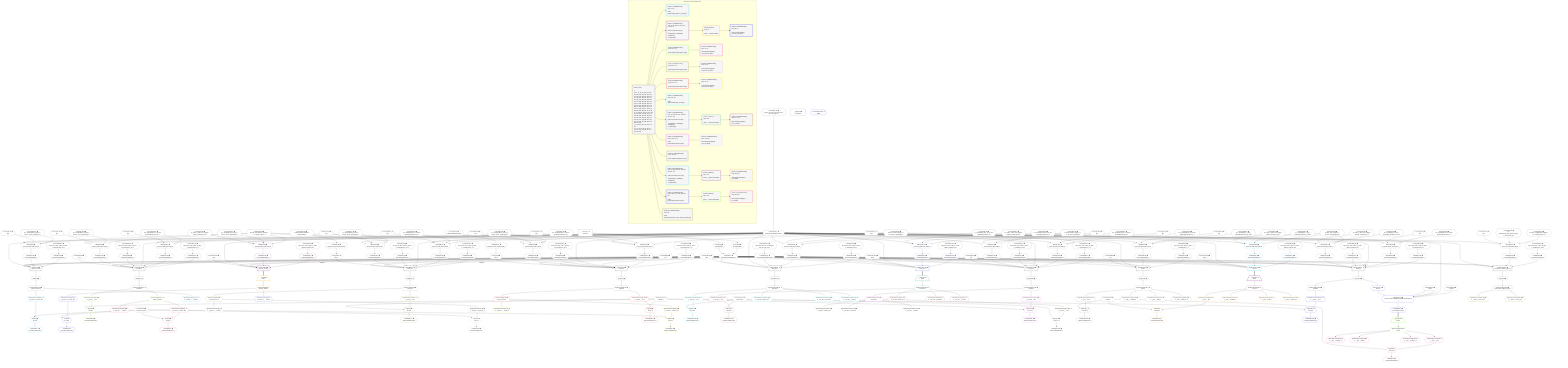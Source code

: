 %%{init: {'themeVariables': { 'fontSize': '12px'}}}%%
graph TD
    classDef path fill:#eee,stroke:#000,color:#000
    classDef plan fill:#fff,stroke-width:1px,color:#000
    classDef itemplan fill:#fff,stroke-width:2px,color:#000
    classDef unbatchedplan fill:#dff,stroke-width:1px,color:#000
    classDef sideeffectplan fill:#fcc,stroke-width:2px,color:#000
    classDef bucket fill:#f6f6f6,color:#000,stroke-width:2px,text-align:left


    %% plan dependencies
    PgSelect33[["PgSelect[33∈0] ➊<br />ᐸpersonᐳ"]]:::plan
    Object10{{"Object[10∈0] ➊<br />ᐸ{pgSettings,withPgClient}ᐳ"}}:::plan
    Constant460{{"Constant[460∈0] ➊<br />ᐸ1ᐳ"}}:::plan
    Lambda211{{"Lambda[211∈0] ➊<br />ᐸcalculateLimitAndOffsetSQLᐳ"}}:::plan
    Lambda244{{"Lambda[244∈0] ➊<br />ᐸcalculateOrderBySQLᐳ"}}:::plan
    Lambda249{{"Lambda[249∈0] ➊<br />ᐸcalculateOrderBySQLᐳ"}}:::plan
    Lambda208{{"Lambda[208∈0] ➊<br />ᐸcalculateShouldReverseOrderᐳ"}}:::plan
    Lambda260{{"Lambda[260∈0] ➊<br />ᐸcalculateOrderBySQLᐳ"}}:::plan
    Lambda265{{"Lambda[265∈0] ➊<br />ᐸcalculateOrderBySQLᐳ"}}:::plan
    Object10 & Constant460 & Lambda211 & Lambda244 & Lambda249 & Lambda208 & Lambda211 & Lambda260 & Lambda265 --> PgSelect33
    PgSelect56[["PgSelect[56∈0] ➊<br />ᐸpersonᐳ"]]:::plan
    Access54{{"Access[54∈0] ➊<br />ᐸ53.1ᐳ"}}:::plan
    Lambda274{{"Lambda[274∈0] ➊<br />ᐸcalculateOrderBySQLᐳ"}}:::plan
    Lambda279{{"Lambda[279∈0] ➊<br />ᐸcalculateOrderBySQLᐳ"}}:::plan
    Lambda290{{"Lambda[290∈0] ➊<br />ᐸcalculateOrderBySQLᐳ"}}:::plan
    Lambda295{{"Lambda[295∈0] ➊<br />ᐸcalculateOrderBySQLᐳ"}}:::plan
    Object10 -->|rejectNull| PgSelect56
    Access54 & Lambda211 & Lambda274 & Lambda279 & Lambda208 & Lambda211 & Lambda290 & Lambda295 --> PgSelect56
    PgSelect79[["PgSelect[79∈0] ➊<br />ᐸpersonᐳ"]]:::plan
    Access77{{"Access[77∈0] ➊<br />ᐸ76.1ᐳ"}}:::plan
    Lambda304{{"Lambda[304∈0] ➊<br />ᐸcalculateOrderBySQLᐳ"}}:::plan
    Lambda309{{"Lambda[309∈0] ➊<br />ᐸcalculateOrderBySQLᐳ"}}:::plan
    Lambda320{{"Lambda[320∈0] ➊<br />ᐸcalculateOrderBySQLᐳ"}}:::plan
    Lambda325{{"Lambda[325∈0] ➊<br />ᐸcalculateOrderBySQLᐳ"}}:::plan
    Object10 -->|rejectNull| PgSelect79
    Access77 & Lambda211 & Lambda304 & Lambda309 & Lambda208 & Lambda211 & Lambda320 & Lambda325 --> PgSelect79
    PgSelect126[["PgSelect[126∈0] ➊<br />ᐸpersonᐳ"]]:::plan
    Constant464{{"Constant[464∈0] ➊<br />ᐸ2ᐳ"}}:::plan
    Lambda362{{"Lambda[362∈0] ➊<br />ᐸcalculateOrderBySQLᐳ"}}:::plan
    Lambda367{{"Lambda[367∈0] ➊<br />ᐸcalculateOrderBySQLᐳ"}}:::plan
    Lambda378{{"Lambda[378∈0] ➊<br />ᐸcalculateOrderBySQLᐳ"}}:::plan
    Lambda383{{"Lambda[383∈0] ➊<br />ᐸcalculateOrderBySQLᐳ"}}:::plan
    Object10 & Constant464 & Lambda211 & Lambda362 & Lambda367 & Lambda208 & Lambda211 & Lambda378 & Lambda383 --> PgSelect126
    PgSelect175[["PgSelect[175∈0] ➊<br />ᐸpersonᐳ"]]:::plan
    Constant459{{"Constant[459∈0] ➊<br />ᐸ3ᐳ"}}:::plan
    Lambda420{{"Lambda[420∈0] ➊<br />ᐸcalculateOrderBySQLᐳ"}}:::plan
    Lambda425{{"Lambda[425∈0] ➊<br />ᐸcalculateOrderBySQLᐳ"}}:::plan
    Lambda439{{"Lambda[439∈0] ➊<br />ᐸcalculateOrderBySQLᐳ"}}:::plan
    Lambda444{{"Lambda[444∈0] ➊<br />ᐸcalculateOrderBySQLᐳ"}}:::plan
    Object10 & Constant459 & Lambda211 & Lambda420 & Lambda425 & Lambda208 & Lambda211 & Lambda439 & Lambda444 --> PgSelect175
    PgSelect7[["PgSelect[7∈0] ➊<br />ᐸperson_secretᐳ"]]:::plan
    Lambda216{{"Lambda[216∈0] ➊<br />ᐸcalculateOrderBySQLᐳ"}}:::plan
    Lambda221{{"Lambda[221∈0] ➊<br />ᐸcalculateOrderBySQLᐳ"}}:::plan
    Object10 & Constant459 & Lambda208 & Lambda211 & Lambda216 & Lambda221 --> PgSelect7
    PgSelect99[["PgSelect[99∈0] ➊<br />ᐸleft_armᐳ"]]:::plan
    Constant463{{"Constant[463∈0] ➊<br />ᐸ42ᐳ"}}:::plan
    Lambda334{{"Lambda[334∈0] ➊<br />ᐸcalculateOrderBySQLᐳ"}}:::plan
    Lambda339{{"Lambda[339∈0] ➊<br />ᐸcalculateOrderBySQLᐳ"}}:::plan
    Object10 & Constant463 & Lambda208 & Lambda211 & Lambda334 & Lambda339 --> PgSelect99
    PgSelect148[["PgSelect[148∈0] ➊<br />ᐸpostᐳ"]]:::plan
    Constant465{{"Constant[465∈0] ➊<br />ᐸ7ᐳ"}}:::plan
    Lambda392{{"Lambda[392∈0] ➊<br />ᐸcalculateOrderBySQLᐳ"}}:::plan
    Lambda397{{"Lambda[397∈0] ➊<br />ᐸcalculateOrderBySQLᐳ"}}:::plan
    Object10 & Constant465 & Lambda208 & Lambda211 & Lambda392 & Lambda397 --> PgSelect148
    PgSelect200[["PgSelect[200∈0] ➊<br />ᐸreturn_table_without_grantsᐳ"]]:::plan
    Lambda453{{"Lambda[453∈0] ➊<br />ᐸcalculateOrderBySQLᐳ"}}:::plan
    Lambda458{{"Lambda[458∈0] ➊<br />ᐸcalculateOrderBySQLᐳ"}}:::plan
    Object10 & Lambda208 & Lambda211 & Lambda453 & Lambda458 --> PgSelect200
    Object215{{"Object[215∈0] ➊<br />ᐸ{reverse,orders,alias,codec}ᐳ"}}:::plan
    Constant212{{"Constant[212∈0] ➊<br />ᐸ[]ᐳ"}}:::plan
    Constant213{{"Constant[213∈0] ➊<br />ᐸ{ s: Symbol(person_secret), n: 'person_secret', [Symbol(pg-sᐳ"}}:::plan
    Constant214{{"Constant[214∈0] ➊<br />ᐸ{ name: 'personSecret', sqlType: { t: '”c”.”person_secret”',ᐳ"}}:::plan
    Lambda208 & Constant212 & Constant213 & Constant214 --> Object215
    Object243{{"Object[243∈0] ➊<br />ᐸ{reverse,orders,alias,codec}ᐳ"}}:::plan
    Constant240{{"Constant[240∈0] ➊<br />ᐸ[]ᐳ"}}:::plan
    Constant241{{"Constant[241∈0] ➊<br />ᐸ{ s: Symbol(person_secret), n: 'person_secret', [Symbol(pg-sᐳ"}}:::plan
    Lambda208 & Constant240 & Constant241 & Constant214 --> Object243
    Object259{{"Object[259∈0] ➊<br />ᐸ{reverse,orders,alias,codec}ᐳ"}}:::plan
    Constant256{{"Constant[256∈0] ➊<br />ᐸ[]ᐳ"}}:::plan
    Constant257{{"Constant[257∈0] ➊<br />ᐸ{ s: Symbol(person), n: 'person', [Symbol(pg-sql2-type-1)]: ᐳ"}}:::plan
    Constant258{{"Constant[258∈0] ➊<br />ᐸ{ name: 'person', sqlType: { t: '”c”.”person”', [Symbol(pg-sᐳ"}}:::plan
    Lambda208 & Constant256 & Constant257 & Constant258 --> Object259
    Object273{{"Object[273∈0] ➊<br />ᐸ{reverse,orders,alias,codec}ᐳ"}}:::plan
    Constant270{{"Constant[270∈0] ➊<br />ᐸ[]ᐳ"}}:::plan
    Constant271{{"Constant[271∈0] ➊<br />ᐸ{ s: Symbol(person_secret), n: 'person_secret', [Symbol(pg-sᐳ"}}:::plan
    Lambda208 & Constant270 & Constant271 & Constant214 --> Object273
    Object289{{"Object[289∈0] ➊<br />ᐸ{reverse,orders,alias,codec}ᐳ"}}:::plan
    Constant286{{"Constant[286∈0] ➊<br />ᐸ[]ᐳ"}}:::plan
    Constant287{{"Constant[287∈0] ➊<br />ᐸ{ s: Symbol(person), n: 'person', [Symbol(pg-sql2-type-1)]: ᐳ"}}:::plan
    Lambda208 & Constant286 & Constant287 & Constant258 --> Object289
    Object303{{"Object[303∈0] ➊<br />ᐸ{reverse,orders,alias,codec}ᐳ"}}:::plan
    Constant300{{"Constant[300∈0] ➊<br />ᐸ[]ᐳ"}}:::plan
    Constant301{{"Constant[301∈0] ➊<br />ᐸ{ s: Symbol(person_secret), n: 'person_secret', [Symbol(pg-sᐳ"}}:::plan
    Lambda208 & Constant300 & Constant301 & Constant214 --> Object303
    Object319{{"Object[319∈0] ➊<br />ᐸ{reverse,orders,alias,codec}ᐳ"}}:::plan
    Constant316{{"Constant[316∈0] ➊<br />ᐸ[]ᐳ"}}:::plan
    Constant317{{"Constant[317∈0] ➊<br />ᐸ{ s: Symbol(person), n: 'person', [Symbol(pg-sql2-type-1)]: ᐳ"}}:::plan
    Lambda208 & Constant316 & Constant317 & Constant258 --> Object319
    Object333{{"Object[333∈0] ➊<br />ᐸ{reverse,orders,alias,codec}ᐳ"}}:::plan
    Constant330{{"Constant[330∈0] ➊<br />ᐸ[]ᐳ"}}:::plan
    Constant331{{"Constant[331∈0] ➊<br />ᐸ{ s: Symbol(left_arm), n: 'left_arm', [Symbol(pg-sql2-type-1ᐳ"}}:::plan
    Constant332{{"Constant[332∈0] ➊<br />ᐸ{ name: 'leftArm', sqlType: { t: '”c”.”left_arm”', [Symbol(pᐳ"}}:::plan
    Lambda208 & Constant330 & Constant331 & Constant332 --> Object333
    Object361{{"Object[361∈0] ➊<br />ᐸ{reverse,orders,alias,codec}ᐳ"}}:::plan
    Constant358{{"Constant[358∈0] ➊<br />ᐸ[]ᐳ"}}:::plan
    Constant359{{"Constant[359∈0] ➊<br />ᐸ{ s: Symbol(left_arm), n: 'left_arm', [Symbol(pg-sql2-type-1ᐳ"}}:::plan
    Lambda208 & Constant358 & Constant359 & Constant332 --> Object361
    Object377{{"Object[377∈0] ➊<br />ᐸ{reverse,orders,alias,codec}ᐳ"}}:::plan
    Constant374{{"Constant[374∈0] ➊<br />ᐸ[]ᐳ"}}:::plan
    Constant375{{"Constant[375∈0] ➊<br />ᐸ{ s: Symbol(person), n: 'person', [Symbol(pg-sql2-type-1)]: ᐳ"}}:::plan
    Lambda208 & Constant374 & Constant375 & Constant258 --> Object377
    Object391{{"Object[391∈0] ➊<br />ᐸ{reverse,orders,alias,codec}ᐳ"}}:::plan
    Constant388{{"Constant[388∈0] ➊<br />ᐸ[]ᐳ"}}:::plan
    Constant389{{"Constant[389∈0] ➊<br />ᐸ{ s: Symbol(post), n: 'post', [Symbol(pg-sql2-type-1)]: 'IDEᐳ"}}:::plan
    Constant390{{"Constant[390∈0] ➊<br />ᐸ{ name: 'post', sqlType: { t: '”a”.”post”', [Symbol(pg-sql2-ᐳ"}}:::plan
    Lambda208 & Constant388 & Constant389 & Constant390 --> Object391
    Object419{{"Object[419∈0] ➊<br />ᐸ{reverse,orders,alias,codec}ᐳ"}}:::plan
    Constant416{{"Constant[416∈0] ➊<br />ᐸ[ { codec: { name: 'int4', sqlType: [Object], fromPg: [Functᐳ"}}:::plan
    Constant417{{"Constant[417∈0] ➊<br />ᐸ{ s: Symbol(post), n: 'post', [Symbol(pg-sql2-type-1)]: 'IDEᐳ"}}:::plan
    Lambda208 & Constant416 & Constant417 & Constant390 --> Object419
    Object438{{"Object[438∈0] ➊<br />ᐸ{reverse,orders,alias,codec}ᐳ"}}:::plan
    Constant435{{"Constant[435∈0] ➊<br />ᐸ[]ᐳ"}}:::plan
    Constant436{{"Constant[436∈0] ➊<br />ᐸ{ s: Symbol(person), n: 'person', [Symbol(pg-sql2-type-1)]: ᐳ"}}:::plan
    Lambda208 & Constant435 & Constant436 & Constant258 --> Object438
    Object452{{"Object[452∈0] ➊<br />ᐸ{reverse,orders,alias,codec}ᐳ"}}:::plan
    Constant449{{"Constant[449∈0] ➊<br />ᐸ[]ᐳ"}}:::plan
    Constant450{{"Constant[450∈0] ➊<br />ᐸ{ s: Symbol(return_table_without_grants), n: 'return_table_wᐳ"}}:::plan
    Constant451{{"Constant[451∈0] ➊<br />ᐸ{ name: 'compoundKey', sqlType: { t: '”c”.”compound_key”', [ᐳ"}}:::plan
    Lambda208 & Constant449 & Constant450 & Constant451 --> Object452
    Access8{{"Access[8∈0] ➊<br />ᐸ2.pgSettingsᐳ"}}:::plan
    Access9{{"Access[9∈0] ➊<br />ᐸ2.withPgClientᐳ"}}:::plan
    Access8 & Access9 --> Object10
    __Value2["__Value[2∈0] ➊<br />ᐸcontextᐳ"]:::plan
    __Value2 --> Access8
    __Value2 --> Access9
    First11{{"First[11∈0] ➊"}}:::plan
    PgSelect7 --> First11
    PgSelectSingle12{{"PgSelectSingle[12∈0] ➊<br />ᐸperson_secretᐳ"}}:::plan
    First11 --> PgSelectSingle12
    First35{{"First[35∈0] ➊"}}:::plan
    PgSelect33 --> First35
    PgSelectSingle36{{"PgSelectSingle[36∈0] ➊<br />ᐸpersonᐳ"}}:::plan
    First35 --> PgSelectSingle36
    Lambda53{{"Lambda[53∈0] ➊<br />ᐸspecifier_Person_base64JSONᐳ"}}:::plan
    Constant461{{"Constant[461∈0] ➊<br />ᐸ'fa4f3e13-456c-4a9e-8c1e-37a6e3177d0b'ᐳ"}}:::plan
    Constant461 --> Lambda53
    Lambda53 --> Access54
    First58{{"First[58∈0] ➊"}}:::plan
    PgSelect56 --> First58
    PgSelectSingle59{{"PgSelectSingle[59∈0] ➊<br />ᐸpersonᐳ"}}:::plan
    First58 --> PgSelectSingle59
    Lambda76{{"Lambda[76∈0] ➊<br />ᐸspecifier_Person_base64JSONᐳ"}}:::plan
    Constant462{{"Constant[462∈0] ➊<br />ᐸ'WyJwZW9wbGUiLDBd'ᐳ"}}:::plan
    Constant462 --> Lambda76
    Lambda76 --> Access77
    First81{{"First[81∈0] ➊"}}:::plan
    PgSelect79 --> First81
    PgSelectSingle82{{"PgSelectSingle[82∈0] ➊<br />ᐸpersonᐳ"}}:::plan
    First81 --> PgSelectSingle82
    First101{{"First[101∈0] ➊"}}:::plan
    PgSelect99 --> First101
    PgSelectSingle102{{"PgSelectSingle[102∈0] ➊<br />ᐸleft_armᐳ"}}:::plan
    First101 --> PgSelectSingle102
    First128{{"First[128∈0] ➊"}}:::plan
    PgSelect126 --> First128
    PgSelectSingle129{{"PgSelectSingle[129∈0] ➊<br />ᐸpersonᐳ"}}:::plan
    First128 --> PgSelectSingle129
    First150{{"First[150∈0] ➊"}}:::plan
    PgSelect148 --> First150
    PgSelectSingle151{{"PgSelectSingle[151∈0] ➊<br />ᐸpostᐳ"}}:::plan
    First150 --> PgSelectSingle151
    First177{{"First[177∈0] ➊"}}:::plan
    PgSelect175 --> First177
    PgSelectSingle178{{"PgSelectSingle[178∈0] ➊<br />ᐸpersonᐳ"}}:::plan
    First177 --> PgSelectSingle178
    First202{{"First[202∈0] ➊"}}:::plan
    PgSelect200 --> First202
    PgSelectSingle203{{"PgSelectSingle[203∈0] ➊<br />ᐸreturn_table_without_grantsᐳ"}}:::plan
    First202 --> PgSelectSingle203
    Constant466{{"Constant[466∈0] ➊<br />ᐸ§{ first: null, last: null, cursorLower: null, cursorUpper: ᐳ"}}:::plan
    Constant466 --> Lambda208
    Constant467{{"Constant[467∈0] ➊<br />ᐸ§{ cursorLower: null, cursorUpper: null, first: null, last: ᐳ"}}:::plan
    Constant467 --> Lambda211
    Object215 --> Lambda216
    Constant468{{"Constant[468∈0] ➊<br />ᐸ§{ reverse: false, orders: [], alias: { s: Symbol(person_secᐳ"}}:::plan
    Constant468 --> Lambda221
    Object243 --> Lambda244
    Constant470{{"Constant[470∈0] ➊<br />ᐸ§{ reverse: false, orders: [], alias: { s: Symbol(person_secᐳ"}}:::plan
    Constant470 --> Lambda249
    Object259 --> Lambda260
    Constant471{{"Constant[471∈0] ➊<br />ᐸ§{ reverse: false, orders: [], alias: { s: Symbol(person), nᐳ"}}:::plan
    Constant471 --> Lambda265
    Object273 --> Lambda274
    Constant472{{"Constant[472∈0] ➊<br />ᐸ§{ reverse: false, orders: [], alias: { s: Symbol(person_secᐳ"}}:::plan
    Constant472 --> Lambda279
    Object289 --> Lambda290
    Constant473{{"Constant[473∈0] ➊<br />ᐸ§{ reverse: false, orders: [], alias: { s: Symbol(person), nᐳ"}}:::plan
    Constant473 --> Lambda295
    Object303 --> Lambda304
    Constant474{{"Constant[474∈0] ➊<br />ᐸ§{ reverse: false, orders: [], alias: { s: Symbol(person_secᐳ"}}:::plan
    Constant474 --> Lambda309
    Object319 --> Lambda320
    Constant475{{"Constant[475∈0] ➊<br />ᐸ§{ reverse: false, orders: [], alias: { s: Symbol(person), nᐳ"}}:::plan
    Constant475 --> Lambda325
    Object333 --> Lambda334
    Constant476{{"Constant[476∈0] ➊<br />ᐸ§{ reverse: false, orders: [], alias: { s: Symbol(left_arm),ᐳ"}}:::plan
    Constant476 --> Lambda339
    Object361 --> Lambda362
    Constant478{{"Constant[478∈0] ➊<br />ᐸ§{ reverse: false, orders: [], alias: { s: Symbol(left_arm),ᐳ"}}:::plan
    Constant478 --> Lambda367
    Object377 --> Lambda378
    Constant479{{"Constant[479∈0] ➊<br />ᐸ§{ reverse: false, orders: [], alias: { s: Symbol(person), nᐳ"}}:::plan
    Constant479 --> Lambda383
    Object391 --> Lambda392
    Constant480{{"Constant[480∈0] ➊<br />ᐸ§{ reverse: false, orders: [], alias: { s: Symbol(post), n: ᐳ"}}:::plan
    Constant480 --> Lambda397
    Object419 --> Lambda420
    Constant482{{"Constant[482∈0] ➊<br />ᐸ§{ reverse: false, orders: [ { codec: [Object], fragment: [Oᐳ"}}:::plan
    Constant482 --> Lambda425
    Object438 --> Lambda439
    Constant483{{"Constant[483∈0] ➊<br />ᐸ§{ reverse: false, orders: [], alias: { s: Symbol(person), nᐳ"}}:::plan
    Constant483 --> Lambda444
    Object452 --> Lambda453
    Constant484{{"Constant[484∈0] ➊<br />ᐸ§{ reverse: false, orders: [], alias: { s: Symbol(return_tabᐳ"}}:::plan
    Constant484 --> Lambda458
    __Value4["__Value[4∈0] ➊<br />ᐸrootValueᐳ"]:::plan
    Constant13{{"Constant[13∈0] ➊<br />ᐸ'person_secrets'ᐳ"}}:::plan
    Connection23{{"Connection[23∈0] ➊<br />ᐸ21ᐳ"}}:::plan
    Constant37{{"Constant[37∈0] ➊<br />ᐸ'people'ᐳ"}}:::plan
    Constant103{{"Constant[103∈0] ➊<br />ᐸ'left_arms'ᐳ"}}:::plan
    Connection114{{"Connection[114∈0] ➊<br />ᐸ112ᐳ"}}:::plan
    Constant152{{"Constant[152∈0] ➊<br />ᐸ'posts'ᐳ"}}:::plan
    Connection163{{"Connection[163∈0] ➊<br />ᐸ161ᐳ"}}:::plan
    Constant206{{"Constant[206∈0] ➊<br />ᐸnullᐳ"}}:::plan
    Constant209{{"Constant[209∈0] ➊<br />ᐸfalseᐳ"}}:::plan
    Constant226{{"Constant[226∈0] ➊<br />ᐸ[ { codec: { name: 'int4', sqlType: [Object], fromPg: [Functᐳ"}}:::plan
    Constant227{{"Constant[227∈0] ➊<br />ᐸ{ s: Symbol(person_secret), n: 'person_secret', [Symbol(pg-sᐳ"}}:::plan
    Constant344{{"Constant[344∈0] ➊<br />ᐸ[ { codec: { name: 'int4', sqlType: [Object], fromPg: [Functᐳ"}}:::plan
    Constant345{{"Constant[345∈0] ➊<br />ᐸ{ s: Symbol(left_arm), n: 'left_arm', [Symbol(pg-sql2-type-1ᐳ"}}:::plan
    Constant402{{"Constant[402∈0] ➊<br />ᐸ[ { codec: { name: 'int4', sqlType: [Object], fromPg: [Functᐳ"}}:::plan
    Constant403{{"Constant[403∈0] ➊<br />ᐸ{ s: Symbol(post), n: 'post', [Symbol(pg-sql2-type-1)]: 'IDEᐳ"}}:::plan
    Constant469{{"Constant[469∈0] ➊<br />ᐸ§{ reverse: false, orders: [ { codec: [Object], fragment: [Oᐳ"}}:::plan
    Constant477{{"Constant[477∈0] ➊<br />ᐸ§{ reverse: false, orders: [ { codec: [Object], fragment: [Oᐳ"}}:::plan
    Constant481{{"Constant[481∈0] ➊<br />ᐸ§{ reverse: false, orders: [ { codec: [Object], fragment: [Oᐳ"}}:::plan
    List15{{"List[15∈1] ➊<br />ᐸ13,14ᐳ"}}:::plan
    PgClassExpression14{{"PgClassExpression[14∈1] ➊<br />ᐸ__person_s...person_id”ᐳ"}}:::plan
    Constant13 & PgClassExpression14 --> List15
    PgSelectSingle12 --> PgClassExpression14
    Lambda16{{"Lambda[16∈1] ➊<br />ᐸbase64JSONEncodeᐳ"}}:::plan
    List15 --> Lambda16
    PgClassExpression17{{"PgClassExpression[17∈1] ➊<br />ᐸ__person_s..._.”sekrit”ᐳ"}}:::plan
    PgSelectSingle12 --> PgClassExpression17
    PgSelect24[["PgSelect[24∈2] ➊<br />ᐸperson_secretᐳ"]]:::plan
    Lambda230{{"Lambda[230∈2] ➊<br />ᐸcalculateOrderBySQLᐳ"}}:::plan
    Lambda235{{"Lambda[235∈2] ➊<br />ᐸcalculateOrderBySQLᐳ"}}:::plan
    Object10 & Connection23 & Lambda208 & Lambda211 & Lambda230 & Lambda235 --> PgSelect24
    Object229{{"Object[229∈2] ➊<br />ᐸ{reverse,orders,alias,codec}ᐳ"}}:::plan
    Lambda208 & Constant226 & Constant227 & Constant214 --> Object229
    Object229 --> Lambda230
    Constant469 --> Lambda235
    __Item25[/"__Item[25∈3]<br />ᐸ24ᐳ"\]:::itemplan
    PgSelect24 ==> __Item25
    PgSelectSingle26{{"PgSelectSingle[26∈3]<br />ᐸperson_secretᐳ"}}:::plan
    __Item25 --> PgSelectSingle26
    List29{{"List[29∈4]<br />ᐸ13,28ᐳ"}}:::plan
    PgClassExpression28{{"PgClassExpression[28∈4]<br />ᐸ__person_s...person_id”ᐳ"}}:::plan
    Constant13 & PgClassExpression28 --> List29
    PgSelectSingle26 --> PgClassExpression28
    Lambda30{{"Lambda[30∈4]<br />ᐸbase64JSONEncodeᐳ"}}:::plan
    List29 --> Lambda30
    PgClassExpression31{{"PgClassExpression[31∈4]<br />ᐸ__person_s..._.”sekrit”ᐳ"}}:::plan
    PgSelectSingle26 --> PgClassExpression31
    List39{{"List[39∈5] ➊<br />ᐸ37,38ᐳ"}}:::plan
    PgClassExpression38{{"PgClassExpression[38∈5] ➊<br />ᐸ__person__.”id”ᐳ"}}:::plan
    Constant37 & PgClassExpression38 --> List39
    PgSelectSingle36 --> PgClassExpression38
    Lambda40{{"Lambda[40∈5] ➊<br />ᐸbase64JSONEncodeᐳ"}}:::plan
    List39 --> Lambda40
    PgSelectSingle46{{"PgSelectSingle[46∈5] ➊<br />ᐸperson_secretᐳ"}}:::plan
    PgSelectSingle36 --> PgSelectSingle46
    List49{{"List[49∈6] ➊<br />ᐸ13,48ᐳ"}}:::plan
    PgClassExpression48{{"PgClassExpression[48∈6] ➊<br />ᐸ__person_s...person_id”ᐳ"}}:::plan
    Constant13 & PgClassExpression48 --> List49
    PgSelectSingle46 --> PgClassExpression48
    Lambda50{{"Lambda[50∈6] ➊<br />ᐸbase64JSONEncodeᐳ"}}:::plan
    List49 --> Lambda50
    PgClassExpression51{{"PgClassExpression[51∈6] ➊<br />ᐸ__person_s..._.”sekrit”ᐳ"}}:::plan
    PgSelectSingle46 --> PgClassExpression51
    List62{{"List[62∈7] ➊<br />ᐸ37,61ᐳ"}}:::plan
    PgClassExpression61{{"PgClassExpression[61∈7] ➊<br />ᐸ__person__.”id”ᐳ"}}:::plan
    Constant37 & PgClassExpression61 --> List62
    PgSelectSingle59 --> PgClassExpression61
    Lambda63{{"Lambda[63∈7] ➊<br />ᐸbase64JSONEncodeᐳ"}}:::plan
    List62 --> Lambda63
    PgSelectSingle69{{"PgSelectSingle[69∈7] ➊<br />ᐸperson_secretᐳ"}}:::plan
    PgSelectSingle59 --> PgSelectSingle69
    List72{{"List[72∈8] ➊<br />ᐸ13,71ᐳ"}}:::plan
    PgClassExpression71{{"PgClassExpression[71∈8] ➊<br />ᐸ__person_s...person_id”ᐳ"}}:::plan
    Constant13 & PgClassExpression71 --> List72
    PgSelectSingle69 --> PgClassExpression71
    Lambda73{{"Lambda[73∈8] ➊<br />ᐸbase64JSONEncodeᐳ"}}:::plan
    List72 --> Lambda73
    PgClassExpression74{{"PgClassExpression[74∈8] ➊<br />ᐸ__person_s..._.”sekrit”ᐳ"}}:::plan
    PgSelectSingle69 --> PgClassExpression74
    List85{{"List[85∈9] ➊<br />ᐸ37,84ᐳ"}}:::plan
    PgClassExpression84{{"PgClassExpression[84∈9] ➊<br />ᐸ__person__.”id”ᐳ"}}:::plan
    Constant37 & PgClassExpression84 --> List85
    PgSelectSingle82 --> PgClassExpression84
    Lambda86{{"Lambda[86∈9] ➊<br />ᐸbase64JSONEncodeᐳ"}}:::plan
    List85 --> Lambda86
    PgSelectSingle92{{"PgSelectSingle[92∈9] ➊<br />ᐸperson_secretᐳ"}}:::plan
    PgSelectSingle82 --> PgSelectSingle92
    List95{{"List[95∈10] ➊<br />ᐸ13,94ᐳ"}}:::plan
    PgClassExpression94{{"PgClassExpression[94∈10] ➊<br />ᐸ__person_s...person_id”ᐳ"}}:::plan
    Constant13 & PgClassExpression94 --> List95
    PgSelectSingle92 --> PgClassExpression94
    Lambda96{{"Lambda[96∈10] ➊<br />ᐸbase64JSONEncodeᐳ"}}:::plan
    List95 --> Lambda96
    PgClassExpression97{{"PgClassExpression[97∈10] ➊<br />ᐸ__person_s..._.”sekrit”ᐳ"}}:::plan
    PgSelectSingle92 --> PgClassExpression97
    List105{{"List[105∈11] ➊<br />ᐸ103,104ᐳ"}}:::plan
    PgClassExpression104{{"PgClassExpression[104∈11] ➊<br />ᐸ__left_arm__.”id”ᐳ"}}:::plan
    Constant103 & PgClassExpression104 --> List105
    PgSelectSingle102 --> PgClassExpression104
    Lambda106{{"Lambda[106∈11] ➊<br />ᐸbase64JSONEncodeᐳ"}}:::plan
    List105 --> Lambda106
    PgClassExpression107{{"PgClassExpression[107∈11] ➊<br />ᐸ__left_arm...person_id”ᐳ"}}:::plan
    PgSelectSingle102 --> PgClassExpression107
    PgClassExpression108{{"PgClassExpression[108∈11] ➊<br />ᐸ__left_arm...in_metres”ᐳ"}}:::plan
    PgSelectSingle102 --> PgClassExpression108
    PgClassExpression109{{"PgClassExpression[109∈11] ➊<br />ᐸ__left_arm__.”mood”ᐳ"}}:::plan
    PgSelectSingle102 --> PgClassExpression109
    PgSelect115[["PgSelect[115∈12] ➊<br />ᐸleft_armᐳ"]]:::plan
    Lambda348{{"Lambda[348∈12] ➊<br />ᐸcalculateOrderBySQLᐳ"}}:::plan
    Lambda353{{"Lambda[353∈12] ➊<br />ᐸcalculateOrderBySQLᐳ"}}:::plan
    Object10 & Connection114 & Lambda208 & Lambda211 & Lambda348 & Lambda353 --> PgSelect115
    Object347{{"Object[347∈12] ➊<br />ᐸ{reverse,orders,alias,codec}ᐳ"}}:::plan
    Lambda208 & Constant344 & Constant345 & Constant332 --> Object347
    Object347 --> Lambda348
    Constant477 --> Lambda353
    __Item116[/"__Item[116∈13]<br />ᐸ115ᐳ"\]:::itemplan
    PgSelect115 ==> __Item116
    PgSelectSingle117{{"PgSelectSingle[117∈13]<br />ᐸleft_armᐳ"}}:::plan
    __Item116 --> PgSelectSingle117
    List120{{"List[120∈14]<br />ᐸ103,119ᐳ"}}:::plan
    PgClassExpression119{{"PgClassExpression[119∈14]<br />ᐸ__left_arm__.”id”ᐳ"}}:::plan
    Constant103 & PgClassExpression119 --> List120
    PgSelectSingle117 --> PgClassExpression119
    Lambda121{{"Lambda[121∈14]<br />ᐸbase64JSONEncodeᐳ"}}:::plan
    List120 --> Lambda121
    PgClassExpression122{{"PgClassExpression[122∈14]<br />ᐸ__left_arm...person_id”ᐳ"}}:::plan
    PgSelectSingle117 --> PgClassExpression122
    PgClassExpression123{{"PgClassExpression[123∈14]<br />ᐸ__left_arm...in_metres”ᐳ"}}:::plan
    PgSelectSingle117 --> PgClassExpression123
    PgClassExpression124{{"PgClassExpression[124∈14]<br />ᐸ__left_arm__.”mood”ᐳ"}}:::plan
    PgSelectSingle117 --> PgClassExpression124
    List132{{"List[132∈15] ➊<br />ᐸ37,131ᐳ"}}:::plan
    PgClassExpression131{{"PgClassExpression[131∈15] ➊<br />ᐸ__person__.”id”ᐳ"}}:::plan
    Constant37 & PgClassExpression131 --> List132
    PgSelectSingle129 --> PgClassExpression131
    Lambda133{{"Lambda[133∈15] ➊<br />ᐸbase64JSONEncodeᐳ"}}:::plan
    List132 --> Lambda133
    PgSelectSingle139{{"PgSelectSingle[139∈15] ➊<br />ᐸleft_armᐳ"}}:::plan
    PgSelectSingle129 --> PgSelectSingle139
    List142{{"List[142∈16] ➊<br />ᐸ103,141ᐳ"}}:::plan
    PgClassExpression141{{"PgClassExpression[141∈16] ➊<br />ᐸ__left_arm__.”id”ᐳ"}}:::plan
    Constant103 & PgClassExpression141 --> List142
    PgSelectSingle139 --> PgClassExpression141
    Lambda143{{"Lambda[143∈16] ➊<br />ᐸbase64JSONEncodeᐳ"}}:::plan
    List142 --> Lambda143
    PgClassExpression144{{"PgClassExpression[144∈16] ➊<br />ᐸ__left_arm...person_id”ᐳ"}}:::plan
    PgSelectSingle139 --> PgClassExpression144
    PgClassExpression145{{"PgClassExpression[145∈16] ➊<br />ᐸ__left_arm...in_metres”ᐳ"}}:::plan
    PgSelectSingle139 --> PgClassExpression145
    PgClassExpression146{{"PgClassExpression[146∈16] ➊<br />ᐸ__left_arm__.”mood”ᐳ"}}:::plan
    PgSelectSingle139 --> PgClassExpression146
    List154{{"List[154∈17] ➊<br />ᐸ152,153ᐳ"}}:::plan
    PgClassExpression153{{"PgClassExpression[153∈17] ➊<br />ᐸ__post__.”id”ᐳ"}}:::plan
    Constant152 & PgClassExpression153 --> List154
    PgSelectSingle151 --> PgClassExpression153
    Lambda155{{"Lambda[155∈17] ➊<br />ᐸbase64JSONEncodeᐳ"}}:::plan
    List154 --> Lambda155
    PgClassExpression156{{"PgClassExpression[156∈17] ➊<br />ᐸ__post__.”headline”ᐳ"}}:::plan
    PgSelectSingle151 --> PgClassExpression156
    PgClassExpression157{{"PgClassExpression[157∈17] ➊<br />ᐸ__post__.”body”ᐳ"}}:::plan
    PgSelectSingle151 --> PgClassExpression157
    PgClassExpression158{{"PgClassExpression[158∈17] ➊<br />ᐸ__post__.”author_id”ᐳ"}}:::plan
    PgSelectSingle151 --> PgClassExpression158
    PgSelect164[["PgSelect[164∈18] ➊<br />ᐸpostᐳ"]]:::plan
    Lambda406{{"Lambda[406∈18] ➊<br />ᐸcalculateOrderBySQLᐳ"}}:::plan
    Lambda411{{"Lambda[411∈18] ➊<br />ᐸcalculateOrderBySQLᐳ"}}:::plan
    Object10 & Connection163 & Lambda208 & Lambda211 & Lambda406 & Lambda411 --> PgSelect164
    Object405{{"Object[405∈18] ➊<br />ᐸ{reverse,orders,alias,codec}ᐳ"}}:::plan
    Lambda208 & Constant402 & Constant403 & Constant390 --> Object405
    Object405 --> Lambda406
    Constant481 --> Lambda411
    __Item165[/"__Item[165∈19]<br />ᐸ164ᐳ"\]:::itemplan
    PgSelect164 ==> __Item165
    PgSelectSingle166{{"PgSelectSingle[166∈19]<br />ᐸpostᐳ"}}:::plan
    __Item165 --> PgSelectSingle166
    List169{{"List[169∈20]<br />ᐸ152,168ᐳ"}}:::plan
    PgClassExpression168{{"PgClassExpression[168∈20]<br />ᐸ__post__.”id”ᐳ"}}:::plan
    Constant152 & PgClassExpression168 --> List169
    PgSelectSingle166 --> PgClassExpression168
    Lambda170{{"Lambda[170∈20]<br />ᐸbase64JSONEncodeᐳ"}}:::plan
    List169 --> Lambda170
    PgClassExpression171{{"PgClassExpression[171∈20]<br />ᐸ__post__.”headline”ᐳ"}}:::plan
    PgSelectSingle166 --> PgClassExpression171
    PgClassExpression172{{"PgClassExpression[172∈20]<br />ᐸ__post__.”body”ᐳ"}}:::plan
    PgSelectSingle166 --> PgClassExpression172
    PgClassExpression173{{"PgClassExpression[173∈20]<br />ᐸ__post__.”author_id”ᐳ"}}:::plan
    PgSelectSingle166 --> PgClassExpression173
    Object429{{"Object[429∈21] ➊<br />ᐸ{rows,first,last,shouldReverseOrder,fetchOneExtra}ᐳ"}}:::plan
    Access427{{"Access[427∈21] ➊<br />ᐸ177.0ᐳ"}}:::plan
    Access427 & Constant206 & Constant206 & Lambda208 & Constant209 --> Object429
    List181{{"List[181∈21] ➊<br />ᐸ37,180ᐳ"}}:::plan
    PgClassExpression180{{"PgClassExpression[180∈21] ➊<br />ᐸ__person__.”id”ᐳ"}}:::plan
    Constant37 & PgClassExpression180 --> List181
    PgSelectSingle178 --> PgClassExpression180
    Lambda182{{"Lambda[182∈21] ➊<br />ᐸbase64JSONEncodeᐳ"}}:::plan
    List181 --> Lambda182
    First177 --> Access427
    Lambda430{{"Lambda[430∈21] ➊<br />ᐸreverseIfNecessaryᐳ"}}:::plan
    Object429 --> Lambda430
    Connection189{{"Connection[189∈21] ➊<br />ᐸ185ᐳ"}}:::plan
    __Item191[/"__Item[191∈22]<br />ᐸ430ᐳ"\]:::itemplan
    Lambda430 ==> __Item191
    PgSelectSingle192{{"PgSelectSingle[192∈22]<br />ᐸpostᐳ"}}:::plan
    __Item191 --> PgSelectSingle192
    List195{{"List[195∈23]<br />ᐸ152,194ᐳ"}}:::plan
    PgClassExpression194{{"PgClassExpression[194∈23]<br />ᐸ__post__.”id”ᐳ"}}:::plan
    Constant152 & PgClassExpression194 --> List195
    PgSelectSingle192 --> PgClassExpression194
    Lambda196{{"Lambda[196∈23]<br />ᐸbase64JSONEncodeᐳ"}}:::plan
    List195 --> Lambda196
    PgClassExpression197{{"PgClassExpression[197∈23]<br />ᐸ__post__.”headline”ᐳ"}}:::plan
    PgSelectSingle192 --> PgClassExpression197
    PgClassExpression198{{"PgClassExpression[198∈23]<br />ᐸ__post__.”body”ᐳ"}}:::plan
    PgSelectSingle192 --> PgClassExpression198
    PgClassExpression199{{"PgClassExpression[199∈23]<br />ᐸ__post__.”author_id”ᐳ"}}:::plan
    PgSelectSingle192 --> PgClassExpression199
    PgClassExpression204{{"PgClassExpression[204∈24] ➊<br />ᐸ__return_t...rson_id_1”ᐳ"}}:::plan
    PgSelectSingle203 --> PgClassExpression204
    PgClassExpression205{{"PgClassExpression[205∈24] ➊<br />ᐸ__return_t...rson_id_2”ᐳ"}}:::plan
    PgSelectSingle203 --> PgClassExpression205

    %% define steps

    subgraph "Buckets for queries/v4/rbac.basic"
    Bucket0("Bucket 0 (root)<br /><br />1: <br />ᐳ: 8, 9, 13, 23, 37, 103, 114, 152, 163, 206, 209, 212, 213, 214, 226, 227, 240, 241, 256, 257, 258, 270, 271, 286, 287, 300, 301, 316, 317, 330, 331, 332, 344, 345, 358, 359, 374, 375, 388, 389, 390, 402, 403, 416, 417, 435, 436, 449, 450, 451, 459, 460, 461, 462, 463, 464, 465, 466, 467, 468, 469, 470, 471, 472, 473, 474, 475, 476, 477, 478, 479, 480, 481, 482, 483, 484, 10, 53, 54, 76, 77, 208, 211, 215, 216, 221, 243, 244, 249, 259, 260, 265, 273, 274, 279, 289, 290, 295, 303, 304, 309, 319, 320, 325, 333, 334, 339, 361, 362, 367, 377, 378, 383, 391, 392, 397, 419, 420, 425, 438, 439, 444, 452, 453, 458<br />2: 7, 33, 56, 79, 99, 126, 148, 175, 200<br />ᐳ: 11, 12, 35, 36, 58, 59, 81, 82, 101, 102, 128, 129, 150, 151, 177, 178, 202, 203"):::bucket
    classDef bucket0 stroke:#696969
    class Bucket0,__Value2,__Value4,PgSelect7,Access8,Access9,Object10,First11,PgSelectSingle12,Constant13,Connection23,PgSelect33,First35,PgSelectSingle36,Constant37,Lambda53,Access54,PgSelect56,First58,PgSelectSingle59,Lambda76,Access77,PgSelect79,First81,PgSelectSingle82,PgSelect99,First101,PgSelectSingle102,Constant103,Connection114,PgSelect126,First128,PgSelectSingle129,PgSelect148,First150,PgSelectSingle151,Constant152,Connection163,PgSelect175,First177,PgSelectSingle178,PgSelect200,First202,PgSelectSingle203,Constant206,Lambda208,Constant209,Lambda211,Constant212,Constant213,Constant214,Object215,Lambda216,Lambda221,Constant226,Constant227,Constant240,Constant241,Object243,Lambda244,Lambda249,Constant256,Constant257,Constant258,Object259,Lambda260,Lambda265,Constant270,Constant271,Object273,Lambda274,Lambda279,Constant286,Constant287,Object289,Lambda290,Lambda295,Constant300,Constant301,Object303,Lambda304,Lambda309,Constant316,Constant317,Object319,Lambda320,Lambda325,Constant330,Constant331,Constant332,Object333,Lambda334,Lambda339,Constant344,Constant345,Constant358,Constant359,Object361,Lambda362,Lambda367,Constant374,Constant375,Object377,Lambda378,Lambda383,Constant388,Constant389,Constant390,Object391,Lambda392,Lambda397,Constant402,Constant403,Constant416,Constant417,Object419,Lambda420,Lambda425,Constant435,Constant436,Object438,Lambda439,Lambda444,Constant449,Constant450,Constant451,Object452,Lambda453,Lambda458,Constant459,Constant460,Constant461,Constant462,Constant463,Constant464,Constant465,Constant466,Constant467,Constant468,Constant469,Constant470,Constant471,Constant472,Constant473,Constant474,Constant475,Constant476,Constant477,Constant478,Constant479,Constant480,Constant481,Constant482,Constant483,Constant484 bucket0
    Bucket1("Bucket 1 (nullableBoundary)<br />Deps: 12, 13<br /><br />ROOT PgSelectSingleᐸperson_secretᐳ[12]"):::bucket
    classDef bucket1 stroke:#00bfff
    class Bucket1,PgClassExpression14,List15,Lambda16,PgClassExpression17 bucket1
    Bucket2("Bucket 2 (nullableBoundary)<br />Deps: 10, 23, 208, 211, 226, 227, 214, 469, 13<br /><br />ROOT Connectionᐸ21ᐳ[23]<br />1: <br />ᐳ: Object[229], Lambda[235], Lambda[230]<br />2: PgSelect[24]"):::bucket
    classDef bucket2 stroke:#7f007f
    class Bucket2,PgSelect24,Object229,Lambda230,Lambda235 bucket2
    Bucket3("Bucket 3 (listItem)<br />Deps: 13<br /><br />ROOT __Item{3}ᐸ24ᐳ[25]"):::bucket
    classDef bucket3 stroke:#ffa500
    class Bucket3,__Item25,PgSelectSingle26 bucket3
    Bucket4("Bucket 4 (nullableBoundary)<br />Deps: 26, 13<br /><br />ROOT PgSelectSingle{3}ᐸperson_secretᐳ[26]"):::bucket
    classDef bucket4 stroke:#0000ff
    class Bucket4,PgClassExpression28,List29,Lambda30,PgClassExpression31 bucket4
    Bucket5("Bucket 5 (nullableBoundary)<br />Deps: 36, 37, 13<br /><br />ROOT PgSelectSingleᐸpersonᐳ[36]"):::bucket
    classDef bucket5 stroke:#7fff00
    class Bucket5,PgClassExpression38,List39,Lambda40,PgSelectSingle46 bucket5
    Bucket6("Bucket 6 (nullableBoundary)<br />Deps: 46, 13<br /><br />ROOT PgSelectSingle{5}ᐸperson_secretᐳ[46]"):::bucket
    classDef bucket6 stroke:#ff1493
    class Bucket6,PgClassExpression48,List49,Lambda50,PgClassExpression51 bucket6
    Bucket7("Bucket 7 (nullableBoundary)<br />Deps: 59, 37, 13<br /><br />ROOT PgSelectSingleᐸpersonᐳ[59]"):::bucket
    classDef bucket7 stroke:#808000
    class Bucket7,PgClassExpression61,List62,Lambda63,PgSelectSingle69 bucket7
    Bucket8("Bucket 8 (nullableBoundary)<br />Deps: 69, 13<br /><br />ROOT PgSelectSingle{7}ᐸperson_secretᐳ[69]"):::bucket
    classDef bucket8 stroke:#dda0dd
    class Bucket8,PgClassExpression71,List72,Lambda73,PgClassExpression74 bucket8
    Bucket9("Bucket 9 (nullableBoundary)<br />Deps: 82, 37, 13<br /><br />ROOT PgSelectSingleᐸpersonᐳ[82]"):::bucket
    classDef bucket9 stroke:#ff0000
    class Bucket9,PgClassExpression84,List85,Lambda86,PgSelectSingle92 bucket9
    Bucket10("Bucket 10 (nullableBoundary)<br />Deps: 92, 13<br /><br />ROOT PgSelectSingle{9}ᐸperson_secretᐳ[92]"):::bucket
    classDef bucket10 stroke:#ffff00
    class Bucket10,PgClassExpression94,List95,Lambda96,PgClassExpression97 bucket10
    Bucket11("Bucket 11 (nullableBoundary)<br />Deps: 102, 103<br /><br />ROOT PgSelectSingleᐸleft_armᐳ[102]"):::bucket
    classDef bucket11 stroke:#00ffff
    class Bucket11,PgClassExpression104,List105,Lambda106,PgClassExpression107,PgClassExpression108,PgClassExpression109 bucket11
    Bucket12("Bucket 12 (nullableBoundary)<br />Deps: 10, 114, 208, 211, 344, 345, 332, 477, 103<br /><br />ROOT Connectionᐸ112ᐳ[114]<br />1: <br />ᐳ: Object[347], Lambda[353], Lambda[348]<br />2: PgSelect[115]"):::bucket
    classDef bucket12 stroke:#4169e1
    class Bucket12,PgSelect115,Object347,Lambda348,Lambda353 bucket12
    Bucket13("Bucket 13 (listItem)<br />Deps: 103<br /><br />ROOT __Item{13}ᐸ115ᐳ[116]"):::bucket
    classDef bucket13 stroke:#3cb371
    class Bucket13,__Item116,PgSelectSingle117 bucket13
    Bucket14("Bucket 14 (nullableBoundary)<br />Deps: 117, 103<br /><br />ROOT PgSelectSingle{13}ᐸleft_armᐳ[117]"):::bucket
    classDef bucket14 stroke:#a52a2a
    class Bucket14,PgClassExpression119,List120,Lambda121,PgClassExpression122,PgClassExpression123,PgClassExpression124 bucket14
    Bucket15("Bucket 15 (nullableBoundary)<br />Deps: 129, 37, 103<br /><br />ROOT PgSelectSingleᐸpersonᐳ[129]"):::bucket
    classDef bucket15 stroke:#ff00ff
    class Bucket15,PgClassExpression131,List132,Lambda133,PgSelectSingle139 bucket15
    Bucket16("Bucket 16 (nullableBoundary)<br />Deps: 139, 103<br /><br />ROOT PgSelectSingle{15}ᐸleft_armᐳ[139]"):::bucket
    classDef bucket16 stroke:#f5deb3
    class Bucket16,PgClassExpression141,List142,Lambda143,PgClassExpression144,PgClassExpression145,PgClassExpression146 bucket16
    Bucket17("Bucket 17 (nullableBoundary)<br />Deps: 151, 152<br /><br />ROOT PgSelectSingleᐸpostᐳ[151]"):::bucket
    classDef bucket17 stroke:#696969
    class Bucket17,PgClassExpression153,List154,Lambda155,PgClassExpression156,PgClassExpression157,PgClassExpression158 bucket17
    Bucket18("Bucket 18 (nullableBoundary)<br />Deps: 10, 163, 208, 211, 402, 403, 390, 481, 152<br /><br />ROOT Connectionᐸ161ᐳ[163]<br />1: <br />ᐳ: Object[405], Lambda[411], Lambda[406]<br />2: PgSelect[164]"):::bucket
    classDef bucket18 stroke:#00bfff
    class Bucket18,PgSelect164,Object405,Lambda406,Lambda411 bucket18
    Bucket19("Bucket 19 (listItem)<br />Deps: 152<br /><br />ROOT __Item{19}ᐸ164ᐳ[165]"):::bucket
    classDef bucket19 stroke:#7f007f
    class Bucket19,__Item165,PgSelectSingle166 bucket19
    Bucket20("Bucket 20 (nullableBoundary)<br />Deps: 166, 152<br /><br />ROOT PgSelectSingle{19}ᐸpostᐳ[166]"):::bucket
    classDef bucket20 stroke:#ffa500
    class Bucket20,PgClassExpression168,List169,Lambda170,PgClassExpression171,PgClassExpression172,PgClassExpression173 bucket20
    Bucket21("Bucket 21 (nullableBoundary)<br />Deps: 178, 37, 177, 206, 208, 209, 152<br /><br />ROOT PgSelectSingleᐸpersonᐳ[178]"):::bucket
    classDef bucket21 stroke:#0000ff
    class Bucket21,PgClassExpression180,List181,Lambda182,Connection189,Access427,Object429,Lambda430 bucket21
    Bucket22("Bucket 22 (listItem)<br />Deps: 152<br /><br />ROOT __Item{22}ᐸ430ᐳ[191]"):::bucket
    classDef bucket22 stroke:#7fff00
    class Bucket22,__Item191,PgSelectSingle192 bucket22
    Bucket23("Bucket 23 (nullableBoundary)<br />Deps: 192, 152<br /><br />ROOT PgSelectSingle{22}ᐸpostᐳ[192]"):::bucket
    classDef bucket23 stroke:#ff1493
    class Bucket23,PgClassExpression194,List195,Lambda196,PgClassExpression197,PgClassExpression198,PgClassExpression199 bucket23
    Bucket24("Bucket 24 (nullableBoundary)<br />Deps: 203<br /><br />ROOT PgSelectSingleᐸreturn_table_without_grantsᐳ[203]"):::bucket
    classDef bucket24 stroke:#808000
    class Bucket24,PgClassExpression204,PgClassExpression205 bucket24
    Bucket0 --> Bucket1 & Bucket2 & Bucket5 & Bucket7 & Bucket9 & Bucket11 & Bucket12 & Bucket15 & Bucket17 & Bucket18 & Bucket21 & Bucket24
    Bucket2 --> Bucket3
    Bucket3 --> Bucket4
    Bucket5 --> Bucket6
    Bucket7 --> Bucket8
    Bucket9 --> Bucket10
    Bucket12 --> Bucket13
    Bucket13 --> Bucket14
    Bucket15 --> Bucket16
    Bucket18 --> Bucket19
    Bucket19 --> Bucket20
    Bucket21 --> Bucket22
    Bucket22 --> Bucket23
    end